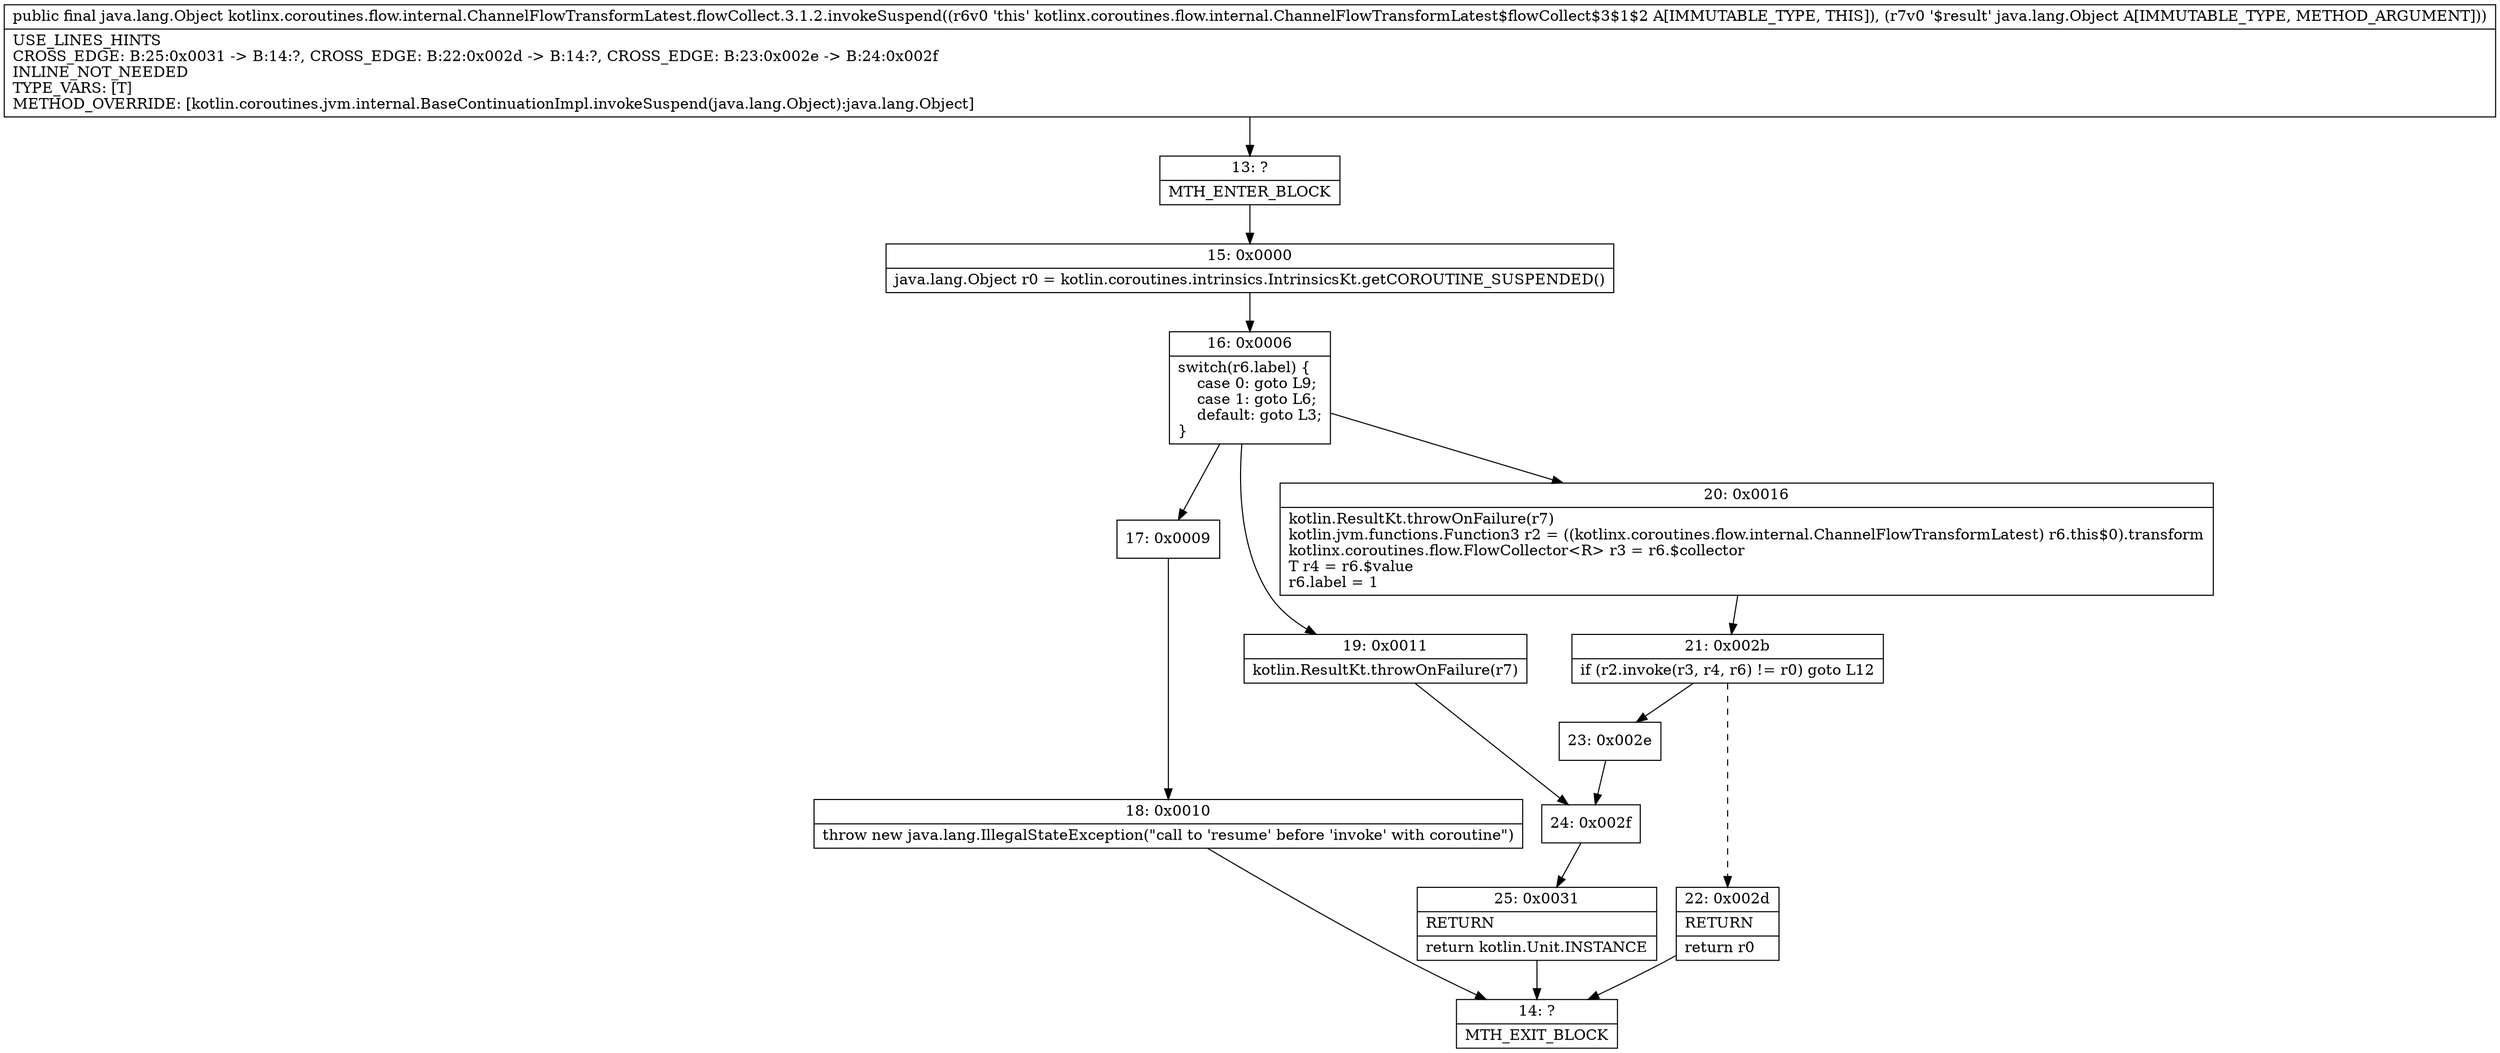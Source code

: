 digraph "CFG forkotlinx.coroutines.flow.internal.ChannelFlowTransformLatest.flowCollect.3.1.2.invokeSuspend(Ljava\/lang\/Object;)Ljava\/lang\/Object;" {
Node_13 [shape=record,label="{13\:\ ?|MTH_ENTER_BLOCK\l}"];
Node_15 [shape=record,label="{15\:\ 0x0000|java.lang.Object r0 = kotlin.coroutines.intrinsics.IntrinsicsKt.getCOROUTINE_SUSPENDED()\l}"];
Node_16 [shape=record,label="{16\:\ 0x0006|switch(r6.label) \{\l    case 0: goto L9;\l    case 1: goto L6;\l    default: goto L3;\l\}\l}"];
Node_17 [shape=record,label="{17\:\ 0x0009}"];
Node_18 [shape=record,label="{18\:\ 0x0010|throw new java.lang.IllegalStateException(\"call to 'resume' before 'invoke' with coroutine\")\l}"];
Node_14 [shape=record,label="{14\:\ ?|MTH_EXIT_BLOCK\l}"];
Node_19 [shape=record,label="{19\:\ 0x0011|kotlin.ResultKt.throwOnFailure(r7)\l}"];
Node_24 [shape=record,label="{24\:\ 0x002f}"];
Node_25 [shape=record,label="{25\:\ 0x0031|RETURN\l|return kotlin.Unit.INSTANCE\l}"];
Node_20 [shape=record,label="{20\:\ 0x0016|kotlin.ResultKt.throwOnFailure(r7)\lkotlin.jvm.functions.Function3 r2 = ((kotlinx.coroutines.flow.internal.ChannelFlowTransformLatest) r6.this$0).transform\lkotlinx.coroutines.flow.FlowCollector\<R\> r3 = r6.$collector\lT r4 = r6.$value\lr6.label = 1\l}"];
Node_21 [shape=record,label="{21\:\ 0x002b|if (r2.invoke(r3, r4, r6) != r0) goto L12\l}"];
Node_22 [shape=record,label="{22\:\ 0x002d|RETURN\l|return r0\l}"];
Node_23 [shape=record,label="{23\:\ 0x002e}"];
MethodNode[shape=record,label="{public final java.lang.Object kotlinx.coroutines.flow.internal.ChannelFlowTransformLatest.flowCollect.3.1.2.invokeSuspend((r6v0 'this' kotlinx.coroutines.flow.internal.ChannelFlowTransformLatest$flowCollect$3$1$2 A[IMMUTABLE_TYPE, THIS]), (r7v0 '$result' java.lang.Object A[IMMUTABLE_TYPE, METHOD_ARGUMENT]))  | USE_LINES_HINTS\lCROSS_EDGE: B:25:0x0031 \-\> B:14:?, CROSS_EDGE: B:22:0x002d \-\> B:14:?, CROSS_EDGE: B:23:0x002e \-\> B:24:0x002f\lINLINE_NOT_NEEDED\lTYPE_VARS: [T]\lMETHOD_OVERRIDE: [kotlin.coroutines.jvm.internal.BaseContinuationImpl.invokeSuspend(java.lang.Object):java.lang.Object]\l}"];
MethodNode -> Node_13;Node_13 -> Node_15;
Node_15 -> Node_16;
Node_16 -> Node_17;
Node_16 -> Node_19;
Node_16 -> Node_20;
Node_17 -> Node_18;
Node_18 -> Node_14;
Node_19 -> Node_24;
Node_24 -> Node_25;
Node_25 -> Node_14;
Node_20 -> Node_21;
Node_21 -> Node_22[style=dashed];
Node_21 -> Node_23;
Node_22 -> Node_14;
Node_23 -> Node_24;
}

